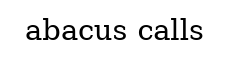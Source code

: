  /* dot -oabacus_calls.png -Tpng abacus_calls.dot */ 
digraph abacus_calls {
label="abacus calls";
rankdir=LR;
}
